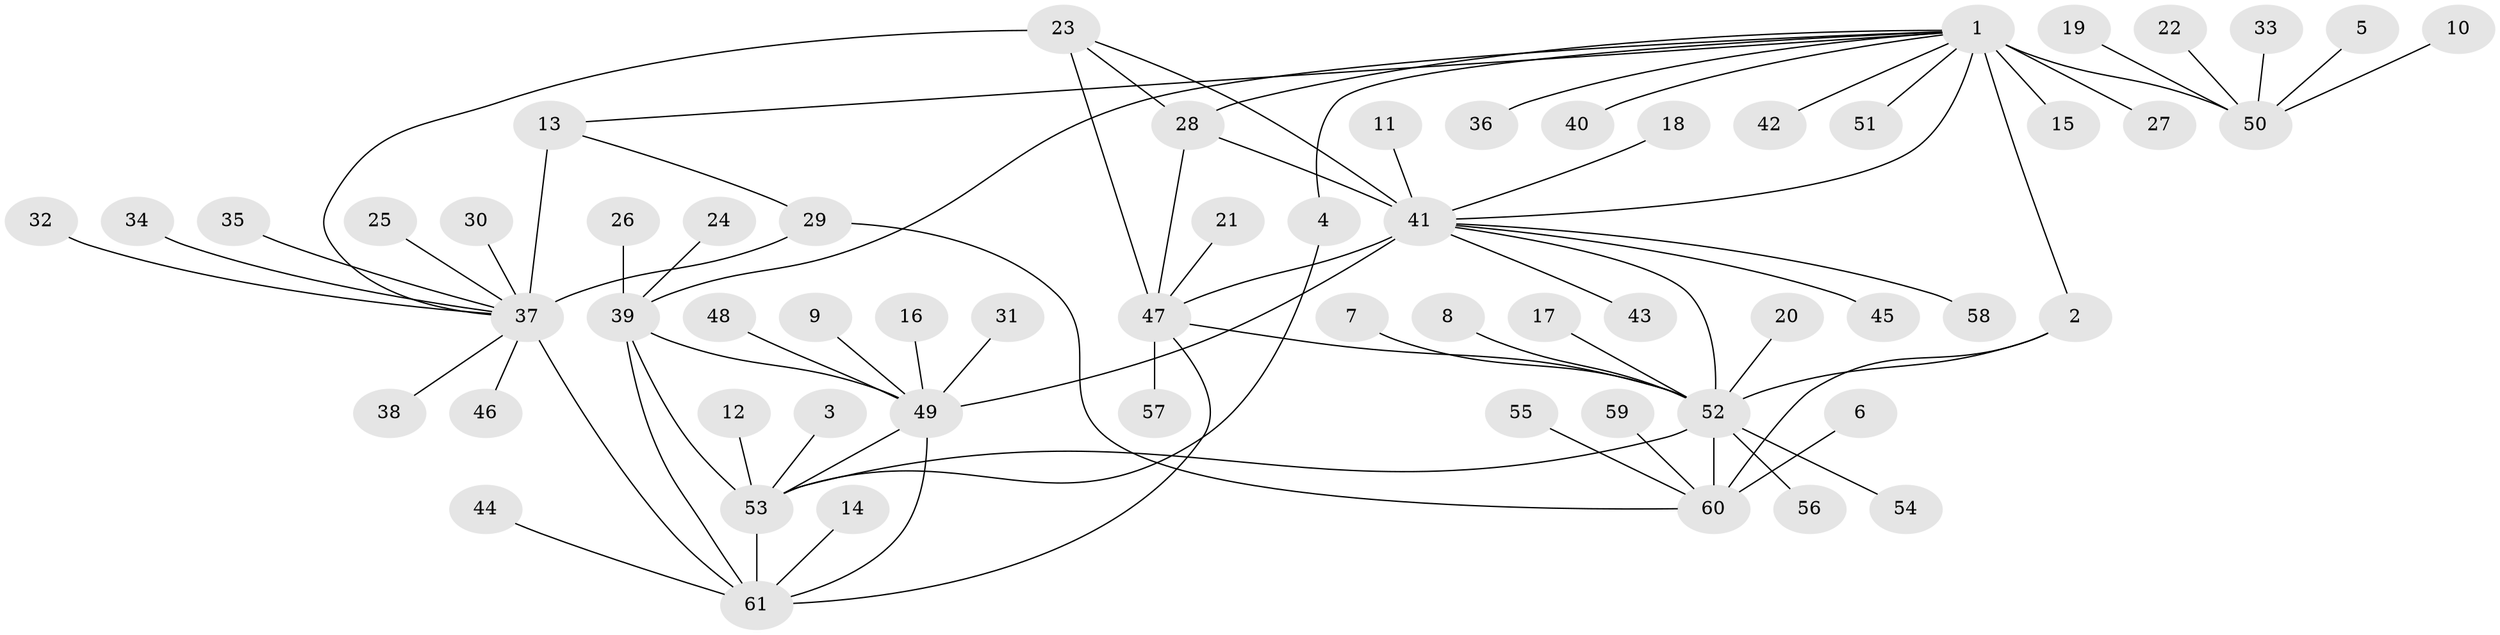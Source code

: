 // original degree distribution, {11: 0.01652892561983471, 5: 0.024793388429752067, 6: 0.04132231404958678, 10: 0.024793388429752067, 9: 0.01652892561983471, 8: 0.049586776859504134, 7: 0.05785123966942149, 14: 0.008264462809917356, 12: 0.01652892561983471, 1: 0.5867768595041323, 2: 0.11570247933884298, 3: 0.04132231404958678}
// Generated by graph-tools (version 1.1) at 2025/50/03/09/25 03:50:30]
// undirected, 61 vertices, 78 edges
graph export_dot {
graph [start="1"]
  node [color=gray90,style=filled];
  1;
  2;
  3;
  4;
  5;
  6;
  7;
  8;
  9;
  10;
  11;
  12;
  13;
  14;
  15;
  16;
  17;
  18;
  19;
  20;
  21;
  22;
  23;
  24;
  25;
  26;
  27;
  28;
  29;
  30;
  31;
  32;
  33;
  34;
  35;
  36;
  37;
  38;
  39;
  40;
  41;
  42;
  43;
  44;
  45;
  46;
  47;
  48;
  49;
  50;
  51;
  52;
  53;
  54;
  55;
  56;
  57;
  58;
  59;
  60;
  61;
  1 -- 2 [weight=1.0];
  1 -- 4 [weight=1.0];
  1 -- 13 [weight=1.0];
  1 -- 15 [weight=1.0];
  1 -- 27 [weight=1.0];
  1 -- 28 [weight=2.0];
  1 -- 36 [weight=1.0];
  1 -- 39 [weight=1.0];
  1 -- 40 [weight=1.0];
  1 -- 41 [weight=1.0];
  1 -- 42 [weight=1.0];
  1 -- 50 [weight=8.0];
  1 -- 51 [weight=1.0];
  2 -- 52 [weight=2.0];
  2 -- 60 [weight=3.0];
  3 -- 53 [weight=1.0];
  4 -- 53 [weight=1.0];
  5 -- 50 [weight=1.0];
  6 -- 60 [weight=1.0];
  7 -- 52 [weight=1.0];
  8 -- 52 [weight=1.0];
  9 -- 49 [weight=1.0];
  10 -- 50 [weight=1.0];
  11 -- 41 [weight=1.0];
  12 -- 53 [weight=1.0];
  13 -- 29 [weight=1.0];
  13 -- 37 [weight=4.0];
  14 -- 61 [weight=1.0];
  16 -- 49 [weight=1.0];
  17 -- 52 [weight=1.0];
  18 -- 41 [weight=1.0];
  19 -- 50 [weight=1.0];
  20 -- 52 [weight=1.0];
  21 -- 47 [weight=1.0];
  22 -- 50 [weight=1.0];
  23 -- 28 [weight=1.0];
  23 -- 37 [weight=1.0];
  23 -- 41 [weight=1.0];
  23 -- 47 [weight=3.0];
  24 -- 39 [weight=1.0];
  25 -- 37 [weight=1.0];
  26 -- 39 [weight=1.0];
  28 -- 41 [weight=1.0];
  28 -- 47 [weight=3.0];
  29 -- 37 [weight=4.0];
  29 -- 60 [weight=1.0];
  30 -- 37 [weight=1.0];
  31 -- 49 [weight=1.0];
  32 -- 37 [weight=1.0];
  33 -- 50 [weight=1.0];
  34 -- 37 [weight=1.0];
  35 -- 37 [weight=1.0];
  37 -- 38 [weight=1.0];
  37 -- 46 [weight=1.0];
  37 -- 61 [weight=1.0];
  39 -- 49 [weight=1.0];
  39 -- 53 [weight=3.0];
  39 -- 61 [weight=1.0];
  41 -- 43 [weight=1.0];
  41 -- 45 [weight=1.0];
  41 -- 47 [weight=3.0];
  41 -- 49 [weight=1.0];
  41 -- 52 [weight=1.0];
  41 -- 58 [weight=1.0];
  44 -- 61 [weight=1.0];
  47 -- 52 [weight=1.0];
  47 -- 57 [weight=1.0];
  47 -- 61 [weight=1.0];
  48 -- 49 [weight=1.0];
  49 -- 53 [weight=3.0];
  49 -- 61 [weight=1.0];
  52 -- 53 [weight=1.0];
  52 -- 54 [weight=1.0];
  52 -- 56 [weight=1.0];
  52 -- 60 [weight=6.0];
  53 -- 61 [weight=3.0];
  55 -- 60 [weight=1.0];
  59 -- 60 [weight=1.0];
}

